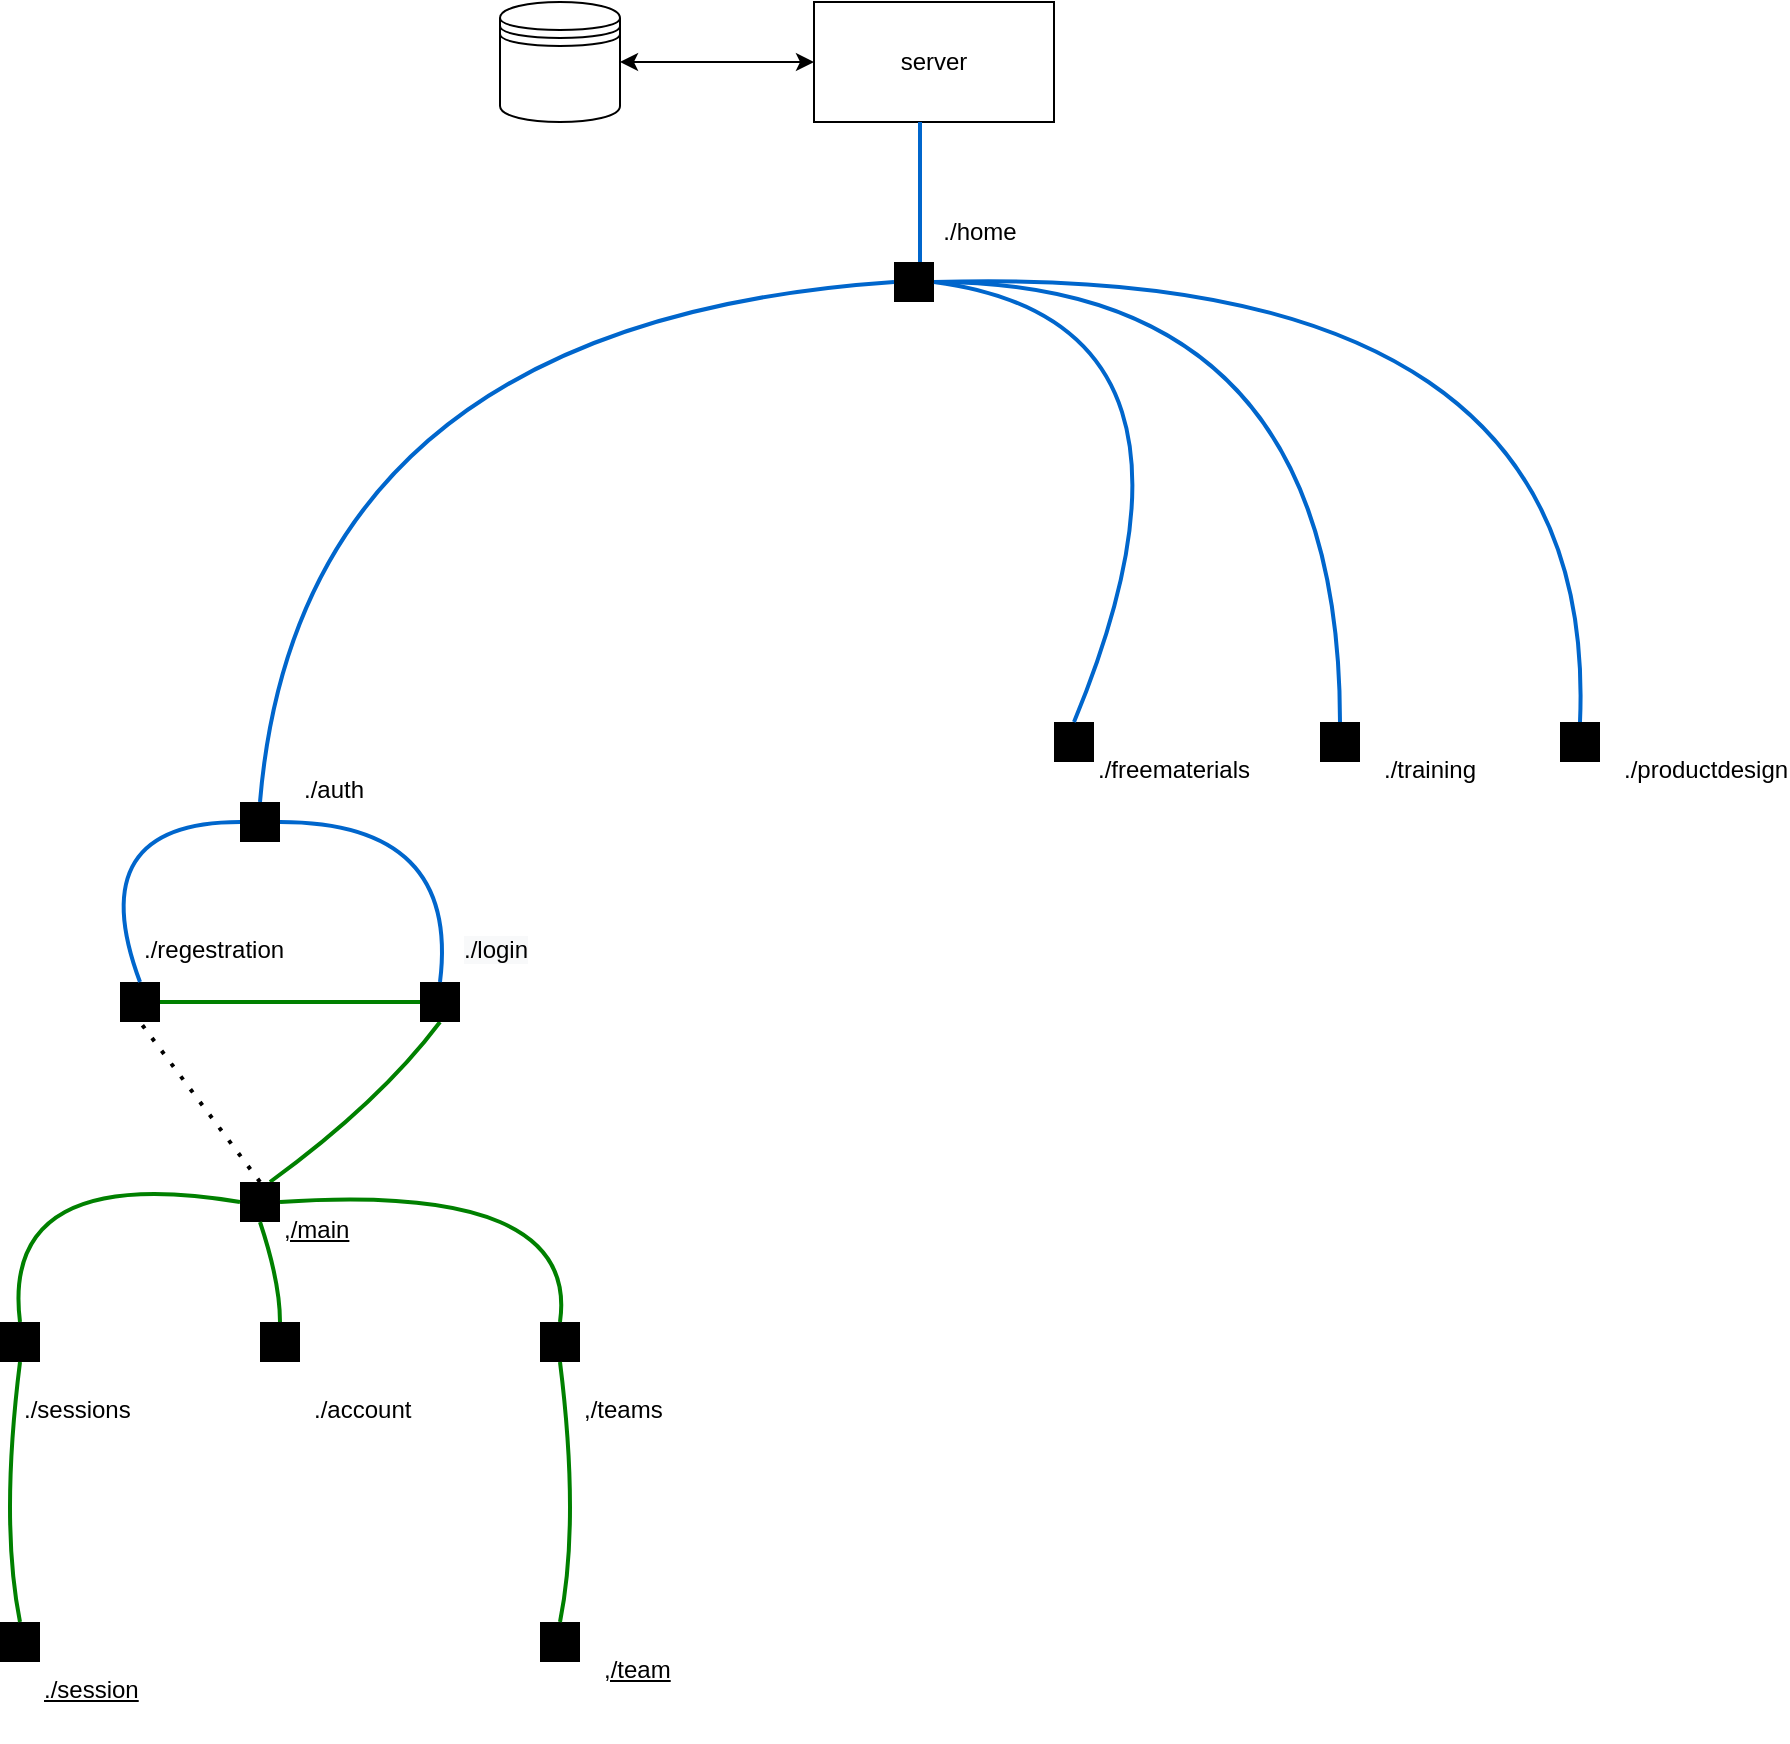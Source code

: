 <mxfile version="20.2.3" type="github">
  <diagram name="Page-1" id="b33cb84f-bf7a-9ccf-f142-242d16432e5d">
    <mxGraphModel dx="1077" dy="1157" grid="1" gridSize="10" guides="1" tooltips="1" connect="1" arrows="1" fold="1" page="1" pageScale="1.5" pageWidth="1169" pageHeight="826" background="none" math="0" shadow="0">
      <root>
        <mxCell id="0" style=";html=1;" />
        <mxCell id="1" style=";html=1;" parent="0" />
        <mxCell id="2a5a01dd2e413fbf-43" style="edgeStyle=none;curved=1;html=1;endArrow=none;endFill=0;strokeColor=green;strokeWidth=2;fontSize=24;exitX=1;exitY=0.5;exitDx=0;exitDy=0;fillColor=#B9E0A5;entryX=0;entryY=0.5;entryDx=0;entryDy=0;" parent="1" source="BhT1gj-zwRNEUNMPTzrb-11" target="BhT1gj-zwRNEUNMPTzrb-16" edge="1">
          <mxGeometry relative="1" as="geometry">
            <Array as="points" />
            <mxPoint x="520" y="354.615" as="sourcePoint" />
            <mxPoint x="530" y="470" as="targetPoint" />
          </mxGeometry>
        </mxCell>
        <mxCell id="2a5a01dd2e413fbf-12" value="" style="whiteSpace=wrap;html=1;rounded=0;shadow=0;strokeWidth=1;fillColor=#000000;fontSize=24;align=right;strokeColor=none;" parent="1" vertex="1">
          <mxGeometry x="857" y="190" width="20" height="20" as="geometry" />
        </mxCell>
        <mxCell id="2a5a01dd2e413fbf-44" style="edgeStyle=none;curved=1;html=1;endArrow=none;endFill=0;strokeColor=#0066CC;strokeWidth=2;fontSize=24;entryX=0;entryY=0.5;entryDx=0;entryDy=0;exitX=0.5;exitY=0;exitDx=0;exitDy=0;" parent="1" source="2a5a01dd2e413fbf-13" target="2a5a01dd2e413fbf-12" edge="1">
          <mxGeometry relative="1" as="geometry">
            <Array as="points">
              <mxPoint x="560" y="220" />
            </Array>
            <mxPoint x="490" y="320" as="sourcePoint" />
            <mxPoint x="450" y="620" as="targetPoint" />
          </mxGeometry>
        </mxCell>
        <mxCell id="2a5a01dd2e413fbf-13" value="" style="whiteSpace=wrap;html=1;rounded=0;shadow=0;strokeWidth=1;fillColor=#000000;fontSize=24;align=right;strokeColor=none;" parent="1" vertex="1">
          <mxGeometry x="530" y="460" width="20" height="20" as="geometry" />
        </mxCell>
        <mxCell id="BhT1gj-zwRNEUNMPTzrb-5" value="./home" style="text;html=1;strokeColor=none;fillColor=none;align=center;verticalAlign=middle;whiteSpace=wrap;rounded=0;" vertex="1" parent="1">
          <mxGeometry x="870" y="160" width="60" height="30" as="geometry" />
        </mxCell>
        <mxCell id="BhT1gj-zwRNEUNMPTzrb-8" value="" style="whiteSpace=wrap;html=1;rounded=0;shadow=0;strokeWidth=1;fillColor=#000000;fontSize=24;align=right;strokeColor=none;" vertex="1" parent="1">
          <mxGeometry x="1070" y="420" width="20" height="20" as="geometry" />
        </mxCell>
        <mxCell id="BhT1gj-zwRNEUNMPTzrb-10" value="&lt;div style=&quot;text-align: center;&quot;&gt;./auth&lt;/div&gt;" style="text;whiteSpace=wrap;html=1;" vertex="1" parent="1">
          <mxGeometry x="560" y="440" width="70" height="40" as="geometry" />
        </mxCell>
        <mxCell id="BhT1gj-zwRNEUNMPTzrb-11" value="" style="whiteSpace=wrap;html=1;rounded=0;shadow=0;strokeWidth=1;fillColor=#000000;fontSize=24;align=right;strokeColor=none;" vertex="1" parent="1">
          <mxGeometry x="470" y="550" width="20" height="20" as="geometry" />
        </mxCell>
        <mxCell id="BhT1gj-zwRNEUNMPTzrb-12" value="&lt;span style=&quot;color: rgb(0, 0, 0); font-family: Helvetica; font-size: 12px; font-style: normal; font-variant-ligatures: normal; font-variant-caps: normal; font-weight: 400; letter-spacing: normal; orphans: 2; text-align: center; text-indent: 0px; text-transform: none; widows: 2; word-spacing: 0px; -webkit-text-stroke-width: 0px; background-color: rgb(248, 249, 250); text-decoration-thickness: initial; text-decoration-style: initial; text-decoration-color: initial; float: none; display: inline !important;&quot;&gt;./login&lt;/span&gt;" style="text;whiteSpace=wrap;html=1;" vertex="1" parent="1">
          <mxGeometry x="640" y="520" width="60" height="40" as="geometry" />
        </mxCell>
        <mxCell id="BhT1gj-zwRNEUNMPTzrb-13" value="&lt;div style=&quot;text-align: center;&quot;&gt;&lt;span style=&quot;background-color: initial;&quot;&gt;./regestration&lt;/span&gt;&lt;/div&gt;" style="text;whiteSpace=wrap;html=1;" vertex="1" parent="1">
          <mxGeometry x="480" y="520" width="60" height="40" as="geometry" />
        </mxCell>
        <mxCell id="BhT1gj-zwRNEUNMPTzrb-14" style="edgeStyle=none;curved=1;html=1;endArrow=none;endFill=0;strokeColor=green;strokeWidth=2;fontSize=24;fillColor=#B9E0A5;entryX=0.75;entryY=0;entryDx=0;entryDy=0;" edge="1" parent="1" target="BhT1gj-zwRNEUNMPTzrb-26">
          <mxGeometry relative="1" as="geometry">
            <Array as="points">
              <mxPoint x="600" y="610" />
            </Array>
            <mxPoint x="630" y="570" as="sourcePoint" />
            <mxPoint x="550" y="470" as="targetPoint" />
          </mxGeometry>
        </mxCell>
        <mxCell id="BhT1gj-zwRNEUNMPTzrb-16" value="" style="whiteSpace=wrap;html=1;rounded=0;shadow=0;strokeWidth=1;fillColor=#000000;fontSize=24;align=right;strokeColor=none;" vertex="1" parent="1">
          <mxGeometry x="620" y="550" width="20" height="20" as="geometry" />
        </mxCell>
        <mxCell id="BhT1gj-zwRNEUNMPTzrb-19" value="" style="shape=datastore;whiteSpace=wrap;html=1;" vertex="1" parent="1">
          <mxGeometry x="660" y="60" width="60" height="60" as="geometry" />
        </mxCell>
        <mxCell id="BhT1gj-zwRNEUNMPTzrb-20" value="server" style="rounded=0;whiteSpace=wrap;html=1;" vertex="1" parent="1">
          <mxGeometry x="817" y="60" width="120" height="60" as="geometry" />
        </mxCell>
        <mxCell id="BhT1gj-zwRNEUNMPTzrb-23" value="" style="endArrow=classic;startArrow=classic;html=1;rounded=0;fillColor=#B9E0A5;entryX=1;entryY=0.5;entryDx=0;entryDy=0;exitX=0;exitY=0.5;exitDx=0;exitDy=0;" edge="1" parent="1" source="BhT1gj-zwRNEUNMPTzrb-20" target="BhT1gj-zwRNEUNMPTzrb-19">
          <mxGeometry width="50" height="50" relative="1" as="geometry">
            <mxPoint x="740" y="450" as="sourcePoint" />
            <mxPoint x="790" y="400" as="targetPoint" />
          </mxGeometry>
        </mxCell>
        <mxCell id="BhT1gj-zwRNEUNMPTzrb-24" style="edgeStyle=none;curved=1;html=1;endArrow=none;endFill=0;strokeColor=#0066CC;strokeWidth=2;fontSize=24;" edge="1" parent="1">
          <mxGeometry relative="1" as="geometry">
            <Array as="points" />
            <mxPoint x="870" y="190" as="sourcePoint" />
            <mxPoint x="870" y="120" as="targetPoint" />
          </mxGeometry>
        </mxCell>
        <mxCell id="BhT1gj-zwRNEUNMPTzrb-26" value="" style="whiteSpace=wrap;html=1;rounded=0;shadow=0;strokeWidth=1;fillColor=#000000;fontSize=24;align=right;strokeColor=none;" vertex="1" parent="1">
          <mxGeometry x="530" y="650" width="20" height="20" as="geometry" />
        </mxCell>
        <mxCell id="BhT1gj-zwRNEUNMPTzrb-29" style="edgeStyle=none;curved=1;html=1;endArrow=none;endFill=0;strokeColor=#0066CC;strokeWidth=2;fontSize=24;entryX=0.5;entryY=0;entryDx=0;entryDy=0;exitX=0.5;exitY=0;exitDx=0;exitDy=0;" edge="1" parent="1" target="BhT1gj-zwRNEUNMPTzrb-16">
          <mxGeometry relative="1" as="geometry">
            <Array as="points">
              <mxPoint x="640" y="470" />
            </Array>
            <mxPoint x="550" y="470" as="sourcePoint" />
            <mxPoint x="867" y="210" as="targetPoint" />
          </mxGeometry>
        </mxCell>
        <mxCell id="BhT1gj-zwRNEUNMPTzrb-30" style="edgeStyle=none;curved=1;html=1;endArrow=none;endFill=0;strokeColor=#0066CC;strokeWidth=2;fontSize=24;exitX=0;exitY=0.5;exitDx=0;exitDy=0;" edge="1" parent="1" source="2a5a01dd2e413fbf-13">
          <mxGeometry relative="1" as="geometry">
            <Array as="points">
              <mxPoint x="450" y="470" />
            </Array>
            <mxPoint x="560" y="480" as="sourcePoint" />
            <mxPoint x="480" y="550" as="targetPoint" />
          </mxGeometry>
        </mxCell>
        <mxCell id="BhT1gj-zwRNEUNMPTzrb-31" value="&lt;div style=&quot;text-align: center;&quot;&gt;&lt;span style=&quot;background-color: initial;&quot;&gt;&lt;u&gt;,/main&lt;/u&gt;&lt;/span&gt;&lt;/div&gt;" style="text;whiteSpace=wrap;html=1;" vertex="1" parent="1">
          <mxGeometry x="550" y="660" width="60" height="40" as="geometry" />
        </mxCell>
        <mxCell id="BhT1gj-zwRNEUNMPTzrb-32" value="" style="whiteSpace=wrap;html=1;rounded=0;shadow=0;strokeWidth=1;fillColor=#000000;fontSize=24;align=right;strokeColor=none;" vertex="1" parent="1">
          <mxGeometry x="410" y="720" width="20" height="20" as="geometry" />
        </mxCell>
        <mxCell id="BhT1gj-zwRNEUNMPTzrb-33" value="&lt;div style=&quot;text-align: center;&quot;&gt;&lt;span style=&quot;background-color: initial;&quot;&gt;./sessions&lt;/span&gt;&lt;/div&gt;" style="text;whiteSpace=wrap;html=1;" vertex="1" parent="1">
          <mxGeometry x="420" y="750" width="60" height="40" as="geometry" />
        </mxCell>
        <mxCell id="BhT1gj-zwRNEUNMPTzrb-34" value="" style="whiteSpace=wrap;html=1;rounded=0;shadow=0;strokeWidth=1;fillColor=#000000;fontSize=24;align=right;strokeColor=none;" vertex="1" parent="1">
          <mxGeometry x="540" y="720" width="20" height="20" as="geometry" />
        </mxCell>
        <mxCell id="BhT1gj-zwRNEUNMPTzrb-35" value="&lt;div style=&quot;text-align: center;&quot;&gt;./account&lt;/div&gt;" style="text;whiteSpace=wrap;html=1;" vertex="1" parent="1">
          <mxGeometry x="565" y="750" width="60" height="40" as="geometry" />
        </mxCell>
        <mxCell id="BhT1gj-zwRNEUNMPTzrb-36" value="" style="whiteSpace=wrap;html=1;rounded=0;shadow=0;strokeWidth=1;fillColor=#000000;fontSize=24;align=right;strokeColor=none;" vertex="1" parent="1">
          <mxGeometry x="680" y="720" width="20" height="20" as="geometry" />
        </mxCell>
        <mxCell id="BhT1gj-zwRNEUNMPTzrb-37" value="&lt;div style=&quot;text-align: center;&quot;&gt;,/teams&lt;/div&gt;" style="text;whiteSpace=wrap;html=1;" vertex="1" parent="1">
          <mxGeometry x="700" y="750" width="60" height="40" as="geometry" />
        </mxCell>
        <mxCell id="BhT1gj-zwRNEUNMPTzrb-38" style="edgeStyle=none;curved=1;html=1;endArrow=none;endFill=0;strokeColor=green;strokeWidth=2;fontSize=24;exitX=0.5;exitY=0;exitDx=0;exitDy=0;fillColor=#B9E0A5;" edge="1" parent="1" source="BhT1gj-zwRNEUNMPTzrb-32">
          <mxGeometry relative="1" as="geometry">
            <Array as="points">
              <mxPoint x="410" y="640" />
            </Array>
            <mxPoint x="480" y="575" as="sourcePoint" />
            <mxPoint x="530" y="660" as="targetPoint" />
          </mxGeometry>
        </mxCell>
        <mxCell id="BhT1gj-zwRNEUNMPTzrb-40" style="edgeStyle=none;curved=1;html=1;endArrow=none;endFill=0;strokeColor=green;strokeWidth=2;fontSize=24;exitX=0.5;exitY=0;exitDx=0;exitDy=0;fillColor=#B9E0A5;entryX=0;entryY=0;entryDx=0;entryDy=0;" edge="1" parent="1" source="BhT1gj-zwRNEUNMPTzrb-36" target="BhT1gj-zwRNEUNMPTzrb-31">
          <mxGeometry relative="1" as="geometry">
            <Array as="points">
              <mxPoint x="700" y="650" />
            </Array>
            <mxPoint x="430" y="730" as="sourcePoint" />
            <mxPoint x="540" y="670" as="targetPoint" />
          </mxGeometry>
        </mxCell>
        <mxCell id="BhT1gj-zwRNEUNMPTzrb-41" style="edgeStyle=none;curved=1;html=1;endArrow=none;endFill=0;strokeColor=green;strokeWidth=2;fontSize=24;fillColor=#B9E0A5;exitX=0.5;exitY=1;exitDx=0;exitDy=0;entryX=0.5;entryY=0;entryDx=0;entryDy=0;" edge="1" parent="1" source="BhT1gj-zwRNEUNMPTzrb-26" target="BhT1gj-zwRNEUNMPTzrb-34">
          <mxGeometry relative="1" as="geometry">
            <Array as="points">
              <mxPoint x="550" y="700" />
            </Array>
            <mxPoint x="650" y="570" as="sourcePoint" />
            <mxPoint x="550" y="730" as="targetPoint" />
          </mxGeometry>
        </mxCell>
        <mxCell id="BhT1gj-zwRNEUNMPTzrb-42" value="" style="whiteSpace=wrap;html=1;rounded=0;shadow=0;strokeWidth=1;fillColor=#000000;fontSize=24;align=right;strokeColor=none;" vertex="1" parent="1">
          <mxGeometry x="410" y="870" width="20" height="20" as="geometry" />
        </mxCell>
        <mxCell id="BhT1gj-zwRNEUNMPTzrb-43" style="edgeStyle=none;curved=1;html=1;endArrow=none;endFill=0;strokeColor=green;strokeWidth=2;fontSize=24;exitX=0.5;exitY=0;exitDx=0;exitDy=0;fillColor=#B9E0A5;entryX=0.5;entryY=1;entryDx=0;entryDy=0;" edge="1" parent="1" source="BhT1gj-zwRNEUNMPTzrb-42" target="BhT1gj-zwRNEUNMPTzrb-32">
          <mxGeometry relative="1" as="geometry">
            <Array as="points">
              <mxPoint x="410" y="820" />
            </Array>
            <mxPoint x="430" y="730" as="sourcePoint" />
            <mxPoint x="340" y="740" as="targetPoint" />
          </mxGeometry>
        </mxCell>
        <mxCell id="BhT1gj-zwRNEUNMPTzrb-44" value="&lt;div style=&quot;text-align: center;&quot;&gt;&lt;span style=&quot;background-color: initial;&quot;&gt;&lt;u&gt;./session&lt;/u&gt;&lt;/span&gt;&lt;/div&gt;" style="text;whiteSpace=wrap;html=1;" vertex="1" parent="1">
          <mxGeometry x="430" y="890" width="60" height="40" as="geometry" />
        </mxCell>
        <mxCell id="BhT1gj-zwRNEUNMPTzrb-46" value="" style="whiteSpace=wrap;html=1;rounded=0;shadow=0;strokeWidth=1;fillColor=#000000;fontSize=24;align=right;strokeColor=none;" vertex="1" parent="1">
          <mxGeometry x="680" y="870" width="20" height="20" as="geometry" />
        </mxCell>
        <mxCell id="BhT1gj-zwRNEUNMPTzrb-47" style="edgeStyle=none;curved=1;html=1;endArrow=none;endFill=0;strokeColor=green;strokeWidth=2;fontSize=24;exitX=0.5;exitY=1;exitDx=0;exitDy=0;fillColor=#B9E0A5;entryX=0.5;entryY=0;entryDx=0;entryDy=0;" edge="1" parent="1" source="BhT1gj-zwRNEUNMPTzrb-36" target="BhT1gj-zwRNEUNMPTzrb-46">
          <mxGeometry relative="1" as="geometry">
            <Array as="points">
              <mxPoint x="700" y="820" />
            </Array>
            <mxPoint x="700" y="730" as="sourcePoint" />
            <mxPoint x="690" y="750" as="targetPoint" />
          </mxGeometry>
        </mxCell>
        <mxCell id="BhT1gj-zwRNEUNMPTzrb-48" value="&lt;div style=&quot;text-align: center;&quot;&gt;&lt;u&gt;,/team&lt;/u&gt;&lt;/div&gt;" style="text;whiteSpace=wrap;html=1;" vertex="1" parent="1">
          <mxGeometry x="710" y="880" width="60" height="40" as="geometry" />
        </mxCell>
        <mxCell id="BhT1gj-zwRNEUNMPTzrb-49" style="edgeStyle=none;curved=1;html=1;endArrow=none;endFill=0;strokeColor=#0066CC;strokeWidth=2;fontSize=24;entryX=0.5;entryY=0;entryDx=0;entryDy=0;exitX=1;exitY=0.5;exitDx=0;exitDy=0;" edge="1" parent="1" source="2a5a01dd2e413fbf-12" target="BhT1gj-zwRNEUNMPTzrb-8">
          <mxGeometry relative="1" as="geometry">
            <Array as="points">
              <mxPoint x="1080" y="200" />
            </Array>
            <mxPoint x="1030" y="280" as="sourcePoint" />
            <mxPoint x="867" y="210" as="targetPoint" />
          </mxGeometry>
        </mxCell>
        <mxCell id="BhT1gj-zwRNEUNMPTzrb-50" value="&lt;div style=&quot;text-align: center;&quot;&gt;./training&lt;/div&gt;" style="text;whiteSpace=wrap;html=1;" vertex="1" parent="1">
          <mxGeometry x="1100" y="430" width="70" height="40" as="geometry" />
        </mxCell>
        <mxCell id="BhT1gj-zwRNEUNMPTzrb-51" value="" style="whiteSpace=wrap;html=1;rounded=0;shadow=0;strokeWidth=1;fillColor=#000000;fontSize=24;align=right;strokeColor=none;" vertex="1" parent="1">
          <mxGeometry x="937" y="420" width="20" height="20" as="geometry" />
        </mxCell>
        <mxCell id="BhT1gj-zwRNEUNMPTzrb-53" style="edgeStyle=none;curved=1;html=1;endArrow=none;endFill=0;strokeColor=#0066CC;strokeWidth=2;fontSize=24;entryX=0.5;entryY=0;entryDx=0;entryDy=0;exitX=1;exitY=0.5;exitDx=0;exitDy=0;" edge="1" parent="1" source="2a5a01dd2e413fbf-12" target="BhT1gj-zwRNEUNMPTzrb-51">
          <mxGeometry relative="1" as="geometry">
            <Array as="points">
              <mxPoint x="1030" y="220" />
            </Array>
            <mxPoint x="887" y="210" as="sourcePoint" />
            <mxPoint x="1090" y="430" as="targetPoint" />
          </mxGeometry>
        </mxCell>
        <mxCell id="BhT1gj-zwRNEUNMPTzrb-54" value="&lt;div style=&quot;text-align: center;&quot;&gt;./freematerials&lt;/div&gt;" style="text;whiteSpace=wrap;html=1;" vertex="1" parent="1">
          <mxGeometry x="957" y="430" width="70" height="40" as="geometry" />
        </mxCell>
        <mxCell id="BhT1gj-zwRNEUNMPTzrb-55" value="" style="whiteSpace=wrap;html=1;rounded=0;shadow=0;strokeWidth=1;fillColor=#000000;fontSize=24;align=right;strokeColor=none;" vertex="1" parent="1">
          <mxGeometry x="1190" y="420" width="20" height="20" as="geometry" />
        </mxCell>
        <mxCell id="BhT1gj-zwRNEUNMPTzrb-56" style="edgeStyle=none;curved=1;html=1;endArrow=none;endFill=0;strokeColor=#0066CC;strokeWidth=2;fontSize=24;entryX=0.5;entryY=0;entryDx=0;entryDy=0;exitX=1;exitY=0.5;exitDx=0;exitDy=0;" edge="1" parent="1" source="2a5a01dd2e413fbf-12" target="BhT1gj-zwRNEUNMPTzrb-55">
          <mxGeometry relative="1" as="geometry">
            <Array as="points">
              <mxPoint x="1210" y="190" />
            </Array>
            <mxPoint x="887" y="210" as="sourcePoint" />
            <mxPoint x="1090" y="430" as="targetPoint" />
          </mxGeometry>
        </mxCell>
        <mxCell id="BhT1gj-zwRNEUNMPTzrb-57" value="&lt;div style=&quot;text-align: center;&quot;&gt;./productdesign&lt;/div&gt;" style="text;whiteSpace=wrap;html=1;" vertex="1" parent="1">
          <mxGeometry x="1220" y="430" width="70" height="40" as="geometry" />
        </mxCell>
        <mxCell id="BhT1gj-zwRNEUNMPTzrb-58" value="" style="endArrow=none;dashed=1;html=1;dashPattern=1 3;strokeWidth=2;rounded=0;fillColor=green;exitX=0.5;exitY=0;exitDx=0;exitDy=0;entryX=0.5;entryY=1;entryDx=0;entryDy=0;" edge="1" parent="1" source="BhT1gj-zwRNEUNMPTzrb-26" target="BhT1gj-zwRNEUNMPTzrb-11">
          <mxGeometry width="50" height="50" relative="1" as="geometry">
            <mxPoint x="470" y="590" as="sourcePoint" />
            <mxPoint x="520" y="540" as="targetPoint" />
          </mxGeometry>
        </mxCell>
      </root>
    </mxGraphModel>
  </diagram>
</mxfile>
